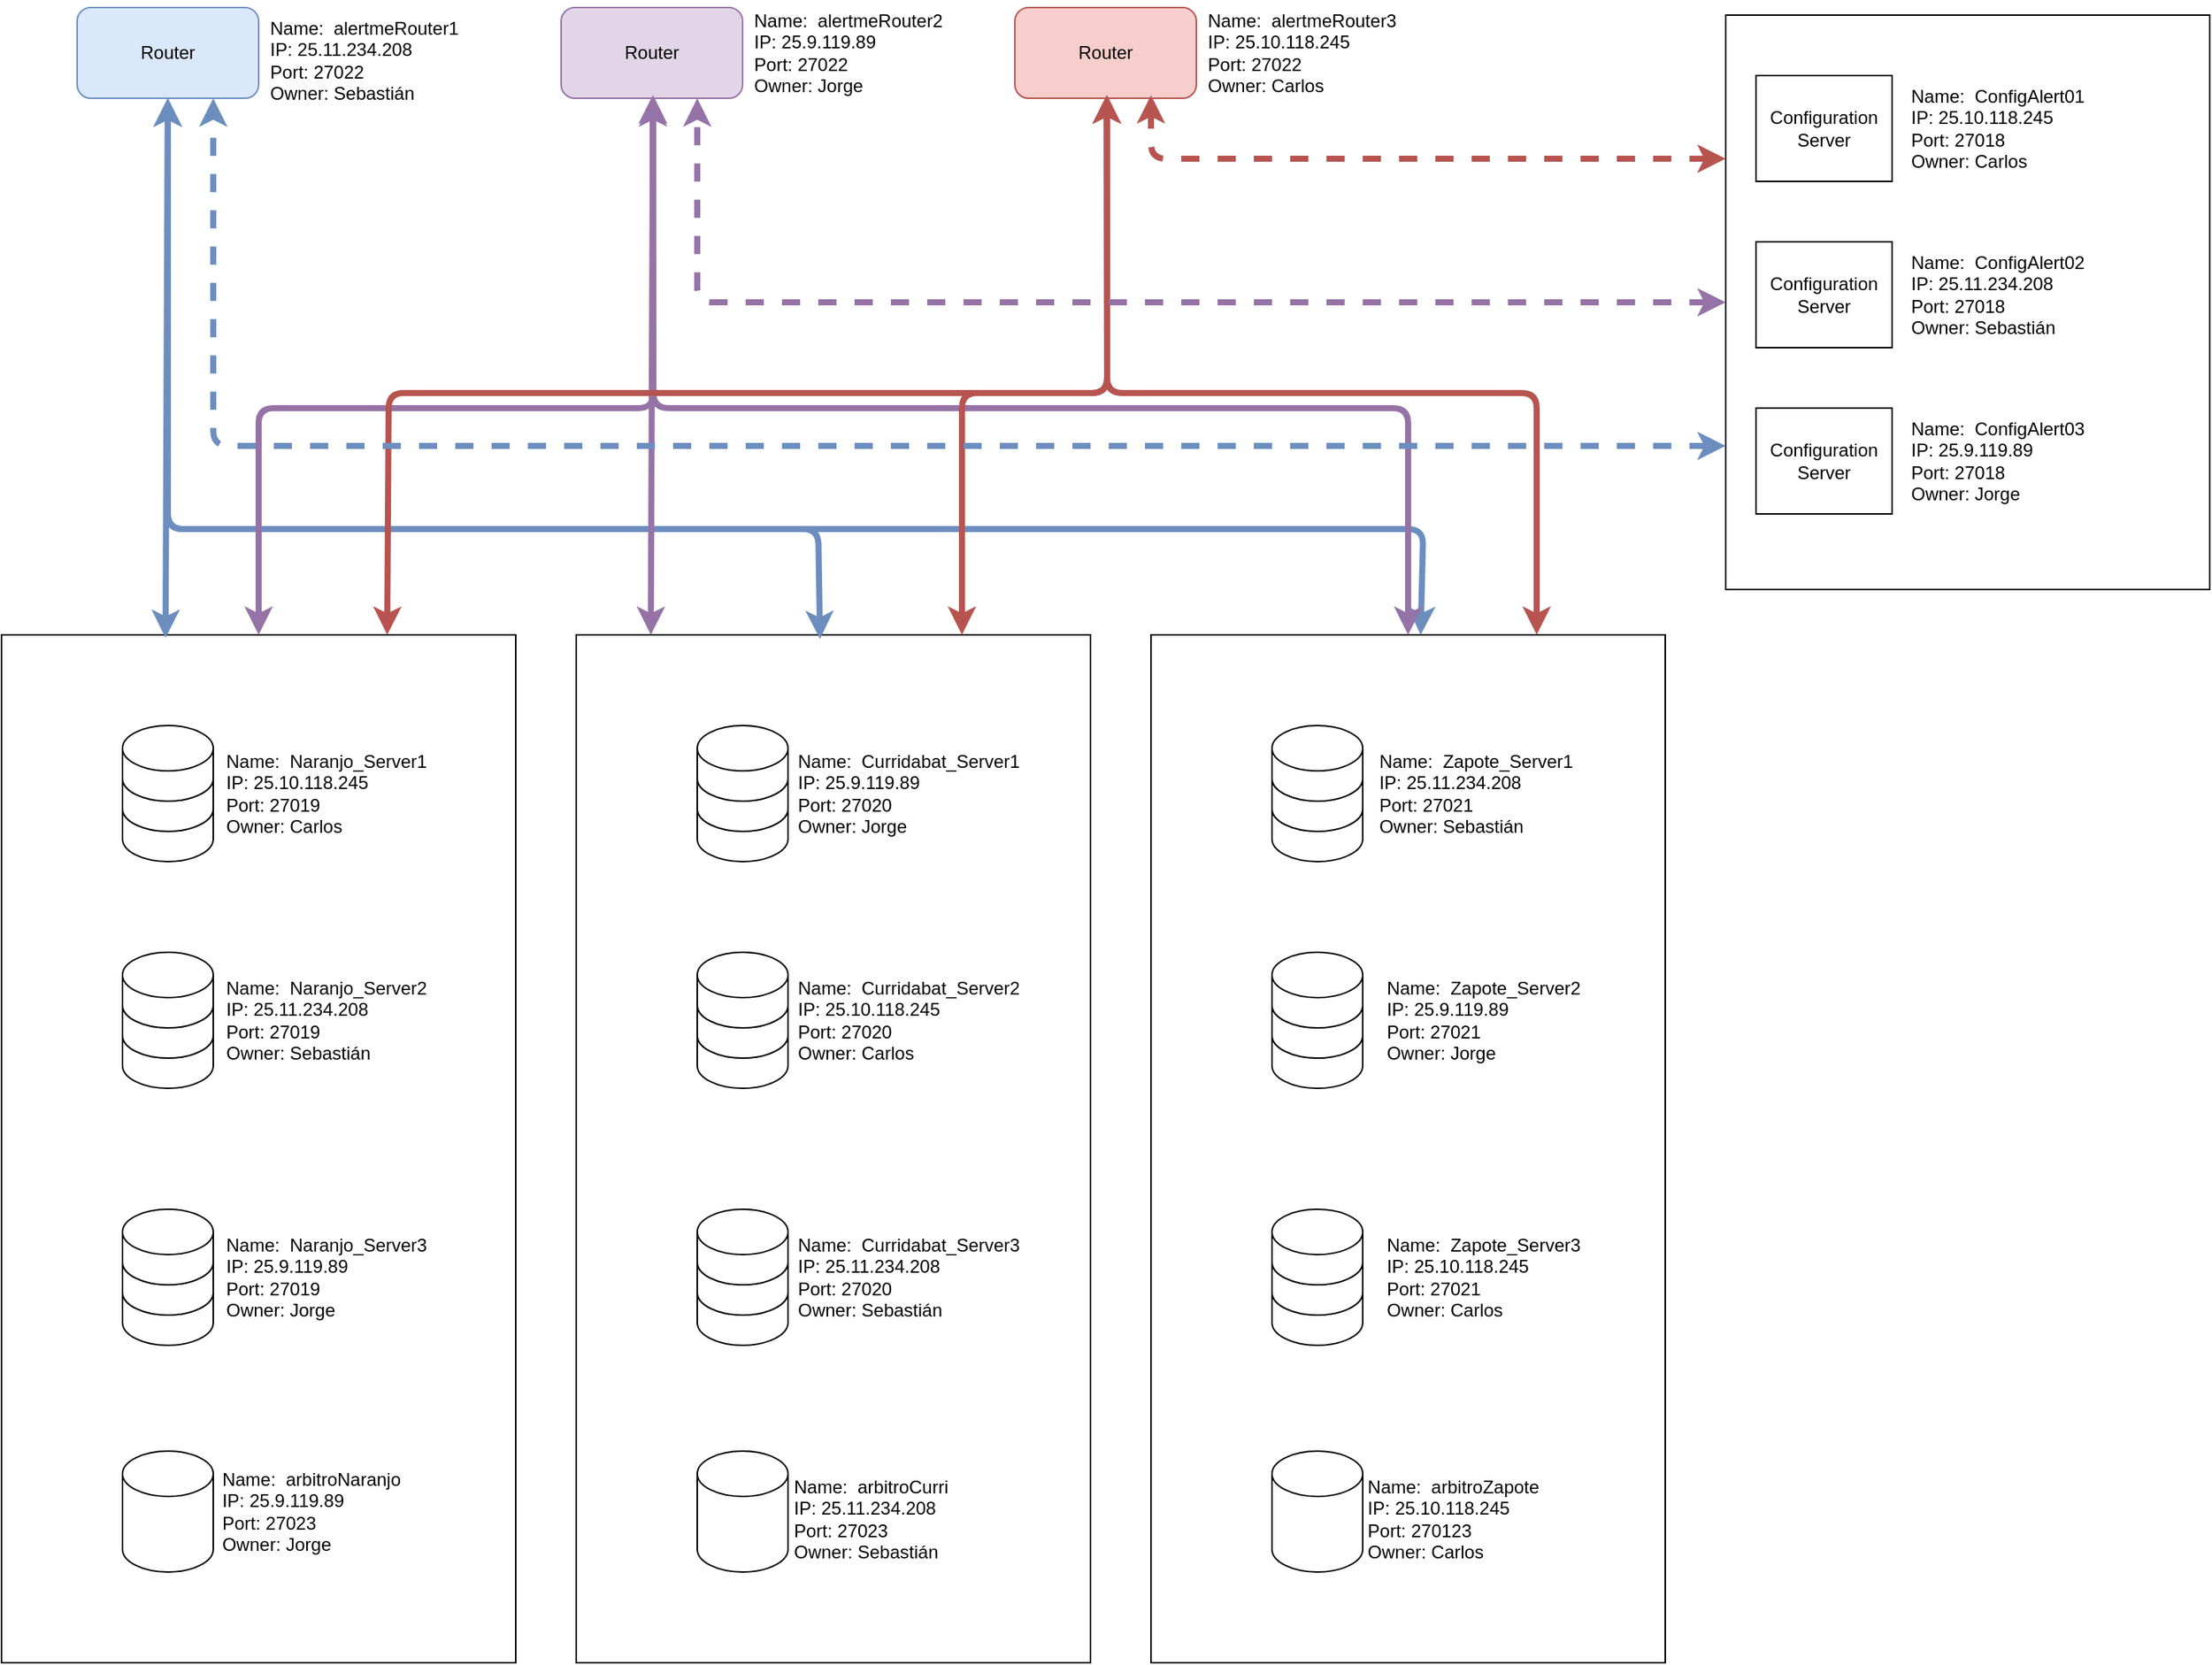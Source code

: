<mxfile version="13.7.9" type="device"><diagram name="Page-1" id="822b0af5-4adb-64df-f703-e8dfc1f81529"><mxGraphModel dx="2175" dy="2429" grid="1" gridSize="10" guides="1" tooltips="1" connect="1" arrows="1" fold="1" page="1" pageScale="1" pageWidth="1100" pageHeight="850" background="#ffffff" math="0" shadow="0"><root><mxCell id="0"/><mxCell id="1" parent="0"/><mxCell id="bZjtCD0SXWjhtTeNRRSf-86" value="" style="rounded=0;whiteSpace=wrap;html=1;fillColor=none;" parent="1" vertex="1"><mxGeometry x="840" y="-300" width="320" height="380" as="geometry"/></mxCell><mxCell id="bZjtCD0SXWjhtTeNRRSf-7" value="" style="group" parent="1" vertex="1" connectable="0"><mxGeometry x="-220" y="170" width="60" height="90" as="geometry"/></mxCell><mxCell id="bZjtCD0SXWjhtTeNRRSf-8" value="" style="shape=cylinder3;whiteSpace=wrap;html=1;boundedLbl=1;backgroundOutline=1;size=15;" parent="bZjtCD0SXWjhtTeNRRSf-7" vertex="1"><mxGeometry y="40" width="60" height="50" as="geometry"/></mxCell><mxCell id="bZjtCD0SXWjhtTeNRRSf-9" value="" style="shape=cylinder3;whiteSpace=wrap;html=1;boundedLbl=1;backgroundOutline=1;size=15;" parent="bZjtCD0SXWjhtTeNRRSf-7" vertex="1"><mxGeometry y="20" width="60" height="50" as="geometry"/></mxCell><mxCell id="bZjtCD0SXWjhtTeNRRSf-10" value="" style="shape=cylinder3;whiteSpace=wrap;html=1;boundedLbl=1;backgroundOutline=1;size=15;" parent="bZjtCD0SXWjhtTeNRRSf-7" vertex="1"><mxGeometry width="60" height="50" as="geometry"/></mxCell><mxCell id="bZjtCD0SXWjhtTeNRRSf-14" value="" style="rounded=0;whiteSpace=wrap;html=1;fillColor=none;" parent="1" vertex="1"><mxGeometry x="-300" y="110" width="340" height="680" as="geometry"/></mxCell><mxCell id="bZjtCD0SXWjhtTeNRRSf-17" value="" style="group" parent="1" vertex="1" connectable="0"><mxGeometry x="-220" y="490" width="60" height="90" as="geometry"/></mxCell><mxCell id="bZjtCD0SXWjhtTeNRRSf-18" value="" style="shape=cylinder3;whiteSpace=wrap;html=1;boundedLbl=1;backgroundOutline=1;size=15;" parent="bZjtCD0SXWjhtTeNRRSf-17" vertex="1"><mxGeometry y="40" width="60" height="50" as="geometry"/></mxCell><mxCell id="bZjtCD0SXWjhtTeNRRSf-19" value="" style="shape=cylinder3;whiteSpace=wrap;html=1;boundedLbl=1;backgroundOutline=1;size=15;" parent="bZjtCD0SXWjhtTeNRRSf-17" vertex="1"><mxGeometry y="20" width="60" height="50" as="geometry"/></mxCell><mxCell id="bZjtCD0SXWjhtTeNRRSf-20" value="" style="shape=cylinder3;whiteSpace=wrap;html=1;boundedLbl=1;backgroundOutline=1;size=15;" parent="bZjtCD0SXWjhtTeNRRSf-17" vertex="1"><mxGeometry width="60" height="50" as="geometry"/></mxCell><mxCell id="bZjtCD0SXWjhtTeNRRSf-21" value="" style="group" parent="1" vertex="1" connectable="0"><mxGeometry x="-220" y="320" width="60" height="90" as="geometry"/></mxCell><mxCell id="bZjtCD0SXWjhtTeNRRSf-22" value="" style="shape=cylinder3;whiteSpace=wrap;html=1;boundedLbl=1;backgroundOutline=1;size=15;" parent="bZjtCD0SXWjhtTeNRRSf-21" vertex="1"><mxGeometry y="40" width="60" height="50" as="geometry"/></mxCell><mxCell id="bZjtCD0SXWjhtTeNRRSf-23" value="" style="shape=cylinder3;whiteSpace=wrap;html=1;boundedLbl=1;backgroundOutline=1;size=15;" parent="bZjtCD0SXWjhtTeNRRSf-21" vertex="1"><mxGeometry y="20" width="60" height="50" as="geometry"/></mxCell><mxCell id="bZjtCD0SXWjhtTeNRRSf-24" value="" style="shape=cylinder3;whiteSpace=wrap;html=1;boundedLbl=1;backgroundOutline=1;size=15;" parent="bZjtCD0SXWjhtTeNRRSf-21" vertex="1"><mxGeometry width="60" height="50" as="geometry"/></mxCell><mxCell id="bZjtCD0SXWjhtTeNRRSf-25" value="" style="shape=cylinder3;whiteSpace=wrap;html=1;boundedLbl=1;backgroundOutline=1;size=15;fillColor=none;" parent="1" vertex="1"><mxGeometry x="-220" y="650" width="60" height="80" as="geometry"/></mxCell><mxCell id="bZjtCD0SXWjhtTeNRRSf-26" value="" style="group" parent="1" vertex="1" connectable="0"><mxGeometry x="160" y="170" width="60" height="90" as="geometry"/></mxCell><mxCell id="bZjtCD0SXWjhtTeNRRSf-27" value="" style="shape=cylinder3;whiteSpace=wrap;html=1;boundedLbl=1;backgroundOutline=1;size=15;" parent="bZjtCD0SXWjhtTeNRRSf-26" vertex="1"><mxGeometry y="40" width="60" height="50" as="geometry"/></mxCell><mxCell id="bZjtCD0SXWjhtTeNRRSf-28" value="" style="shape=cylinder3;whiteSpace=wrap;html=1;boundedLbl=1;backgroundOutline=1;size=15;" parent="bZjtCD0SXWjhtTeNRRSf-26" vertex="1"><mxGeometry y="20" width="60" height="50" as="geometry"/></mxCell><mxCell id="bZjtCD0SXWjhtTeNRRSf-29" value="" style="shape=cylinder3;whiteSpace=wrap;html=1;boundedLbl=1;backgroundOutline=1;size=15;" parent="bZjtCD0SXWjhtTeNRRSf-26" vertex="1"><mxGeometry width="60" height="50" as="geometry"/></mxCell><mxCell id="bZjtCD0SXWjhtTeNRRSf-30" value="" style="rounded=0;whiteSpace=wrap;html=1;fillColor=none;" parent="1" vertex="1"><mxGeometry x="80" y="110" width="340" height="680" as="geometry"/></mxCell><mxCell id="bZjtCD0SXWjhtTeNRRSf-31" value="" style="group" parent="1" vertex="1" connectable="0"><mxGeometry x="160" y="490" width="60" height="90" as="geometry"/></mxCell><mxCell id="bZjtCD0SXWjhtTeNRRSf-32" value="" style="shape=cylinder3;whiteSpace=wrap;html=1;boundedLbl=1;backgroundOutline=1;size=15;" parent="bZjtCD0SXWjhtTeNRRSf-31" vertex="1"><mxGeometry y="40" width="60" height="50" as="geometry"/></mxCell><mxCell id="bZjtCD0SXWjhtTeNRRSf-33" value="" style="shape=cylinder3;whiteSpace=wrap;html=1;boundedLbl=1;backgroundOutline=1;size=15;" parent="bZjtCD0SXWjhtTeNRRSf-31" vertex="1"><mxGeometry y="20" width="60" height="50" as="geometry"/></mxCell><mxCell id="bZjtCD0SXWjhtTeNRRSf-34" value="" style="shape=cylinder3;whiteSpace=wrap;html=1;boundedLbl=1;backgroundOutline=1;size=15;" parent="bZjtCD0SXWjhtTeNRRSf-31" vertex="1"><mxGeometry width="60" height="50" as="geometry"/></mxCell><mxCell id="bZjtCD0SXWjhtTeNRRSf-35" value="" style="group" parent="1" vertex="1" connectable="0"><mxGeometry x="160" y="320" width="60" height="90" as="geometry"/></mxCell><mxCell id="bZjtCD0SXWjhtTeNRRSf-36" value="" style="shape=cylinder3;whiteSpace=wrap;html=1;boundedLbl=1;backgroundOutline=1;size=15;" parent="bZjtCD0SXWjhtTeNRRSf-35" vertex="1"><mxGeometry y="40" width="60" height="50" as="geometry"/></mxCell><mxCell id="bZjtCD0SXWjhtTeNRRSf-37" value="" style="shape=cylinder3;whiteSpace=wrap;html=1;boundedLbl=1;backgroundOutline=1;size=15;" parent="bZjtCD0SXWjhtTeNRRSf-35" vertex="1"><mxGeometry y="20" width="60" height="50" as="geometry"/></mxCell><mxCell id="bZjtCD0SXWjhtTeNRRSf-38" value="" style="shape=cylinder3;whiteSpace=wrap;html=1;boundedLbl=1;backgroundOutline=1;size=15;" parent="bZjtCD0SXWjhtTeNRRSf-35" vertex="1"><mxGeometry width="60" height="50" as="geometry"/></mxCell><mxCell id="bZjtCD0SXWjhtTeNRRSf-39" value="" style="shape=cylinder3;whiteSpace=wrap;html=1;boundedLbl=1;backgroundOutline=1;size=15;fillColor=none;" parent="1" vertex="1"><mxGeometry x="160" y="650" width="60" height="80" as="geometry"/></mxCell><mxCell id="bZjtCD0SXWjhtTeNRRSf-40" value="" style="group" parent="1" vertex="1" connectable="0"><mxGeometry x="540" y="170" width="60" height="90" as="geometry"/></mxCell><mxCell id="bZjtCD0SXWjhtTeNRRSf-41" value="" style="shape=cylinder3;whiteSpace=wrap;html=1;boundedLbl=1;backgroundOutline=1;size=15;" parent="bZjtCD0SXWjhtTeNRRSf-40" vertex="1"><mxGeometry y="40" width="60" height="50" as="geometry"/></mxCell><mxCell id="bZjtCD0SXWjhtTeNRRSf-42" value="" style="shape=cylinder3;whiteSpace=wrap;html=1;boundedLbl=1;backgroundOutline=1;size=15;" parent="bZjtCD0SXWjhtTeNRRSf-40" vertex="1"><mxGeometry y="20" width="60" height="50" as="geometry"/></mxCell><mxCell id="bZjtCD0SXWjhtTeNRRSf-43" value="" style="shape=cylinder3;whiteSpace=wrap;html=1;boundedLbl=1;backgroundOutline=1;size=15;" parent="bZjtCD0SXWjhtTeNRRSf-40" vertex="1"><mxGeometry width="60" height="50" as="geometry"/></mxCell><mxCell id="bZjtCD0SXWjhtTeNRRSf-44" value="" style="rounded=0;whiteSpace=wrap;html=1;fillColor=none;" parent="1" vertex="1"><mxGeometry x="460" y="110" width="340" height="680" as="geometry"/></mxCell><mxCell id="bZjtCD0SXWjhtTeNRRSf-45" value="" style="group" parent="1" vertex="1" connectable="0"><mxGeometry x="540" y="490" width="60" height="90" as="geometry"/></mxCell><mxCell id="bZjtCD0SXWjhtTeNRRSf-46" value="" style="shape=cylinder3;whiteSpace=wrap;html=1;boundedLbl=1;backgroundOutline=1;size=15;" parent="bZjtCD0SXWjhtTeNRRSf-45" vertex="1"><mxGeometry y="40" width="60" height="50" as="geometry"/></mxCell><mxCell id="bZjtCD0SXWjhtTeNRRSf-47" value="" style="shape=cylinder3;whiteSpace=wrap;html=1;boundedLbl=1;backgroundOutline=1;size=15;" parent="bZjtCD0SXWjhtTeNRRSf-45" vertex="1"><mxGeometry y="20" width="60" height="50" as="geometry"/></mxCell><mxCell id="bZjtCD0SXWjhtTeNRRSf-48" value="" style="shape=cylinder3;whiteSpace=wrap;html=1;boundedLbl=1;backgroundOutline=1;size=15;" parent="bZjtCD0SXWjhtTeNRRSf-45" vertex="1"><mxGeometry width="60" height="50" as="geometry"/></mxCell><mxCell id="bZjtCD0SXWjhtTeNRRSf-49" value="" style="group" parent="1" vertex="1" connectable="0"><mxGeometry x="540" y="320" width="60" height="90" as="geometry"/></mxCell><mxCell id="bZjtCD0SXWjhtTeNRRSf-50" value="" style="shape=cylinder3;whiteSpace=wrap;html=1;boundedLbl=1;backgroundOutline=1;size=15;" parent="bZjtCD0SXWjhtTeNRRSf-49" vertex="1"><mxGeometry y="40" width="60" height="50" as="geometry"/></mxCell><mxCell id="bZjtCD0SXWjhtTeNRRSf-51" value="" style="shape=cylinder3;whiteSpace=wrap;html=1;boundedLbl=1;backgroundOutline=1;size=15;" parent="bZjtCD0SXWjhtTeNRRSf-49" vertex="1"><mxGeometry y="20" width="60" height="50" as="geometry"/></mxCell><mxCell id="bZjtCD0SXWjhtTeNRRSf-52" value="" style="shape=cylinder3;whiteSpace=wrap;html=1;boundedLbl=1;backgroundOutline=1;size=15;" parent="bZjtCD0SXWjhtTeNRRSf-49" vertex="1"><mxGeometry width="60" height="50" as="geometry"/></mxCell><mxCell id="bZjtCD0SXWjhtTeNRRSf-53" value="" style="shape=cylinder3;whiteSpace=wrap;html=1;boundedLbl=1;backgroundOutline=1;size=15;fillColor=none;" parent="1" vertex="1"><mxGeometry x="540" y="650" width="60" height="80" as="geometry"/></mxCell><mxCell id="bZjtCD0SXWjhtTeNRRSf-74" value="Router" style="rounded=1;whiteSpace=wrap;html=1;fillColor=#dae8fc;strokeColor=#6c8ebf;" parent="1" vertex="1"><mxGeometry x="-250" y="-305" width="120" height="60" as="geometry"/></mxCell><mxCell id="bZjtCD0SXWjhtTeNRRSf-75" value="&lt;div style=&quot;text-align: left&quot;&gt;&lt;span&gt;Name:&amp;nbsp; alertmeRouter1&lt;/span&gt;&lt;/div&gt;&lt;div style=&quot;text-align: left&quot;&gt;&lt;span&gt;IP:&amp;nbsp;&lt;/span&gt;&lt;span&gt;25.11.234.208&lt;/span&gt;&lt;/div&gt;&lt;div style=&quot;text-align: left&quot;&gt;&lt;span&gt;Port: 27022&lt;/span&gt;&lt;/div&gt;&lt;div style=&quot;text-align: left&quot;&gt;Owner: Sebastián&lt;/div&gt;" style="text;html=1;strokeColor=none;fillColor=none;align=center;verticalAlign=middle;whiteSpace=wrap;rounded=0;" parent="1" vertex="1"><mxGeometry x="-130" y="-305" width="140" height="70" as="geometry"/></mxCell><mxCell id="bZjtCD0SXWjhtTeNRRSf-80" value="Router" style="rounded=1;whiteSpace=wrap;html=1;fillColor=#e1d5e7;strokeColor=#9673a6;" parent="1" vertex="1"><mxGeometry x="70" y="-305" width="120" height="60" as="geometry"/></mxCell><mxCell id="bZjtCD0SXWjhtTeNRRSf-82" value="Router" style="rounded=1;whiteSpace=wrap;html=1;fillColor=#f8cecc;strokeColor=#b85450;" parent="1" vertex="1"><mxGeometry x="370" y="-305" width="120" height="60" as="geometry"/></mxCell><mxCell id="bZjtCD0SXWjhtTeNRRSf-84" value="Configuration Server" style="rounded=0;whiteSpace=wrap;html=1;" parent="1" vertex="1"><mxGeometry x="860" y="-260" width="90" height="70" as="geometry"/></mxCell><mxCell id="bZjtCD0SXWjhtTeNRRSf-87" value="Configuration Server" style="rounded=0;whiteSpace=wrap;html=1;" parent="1" vertex="1"><mxGeometry x="860" y="-150" width="90" height="70" as="geometry"/></mxCell><mxCell id="bZjtCD0SXWjhtTeNRRSf-88" value="Configuration Server" style="rounded=0;whiteSpace=wrap;html=1;" parent="1" vertex="1"><mxGeometry x="860" y="-40" width="90" height="70" as="geometry"/></mxCell><mxCell id="bZjtCD0SXWjhtTeNRRSf-92" value="&lt;div style=&quot;text-align: left&quot;&gt;&lt;span&gt;Name:&amp;nbsp; alertmeRouter2&lt;/span&gt;&lt;/div&gt;&lt;div style=&quot;text-align: left&quot;&gt;&lt;span&gt;IP:&amp;nbsp;&lt;/span&gt;&lt;span&gt;25.9.119.89&lt;/span&gt;&lt;/div&gt;&lt;div style=&quot;text-align: left&quot;&gt;&lt;span&gt;Port: 27022&lt;/span&gt;&lt;/div&gt;&lt;div style=&quot;text-align: left&quot;&gt;Owner: Jorge&lt;/div&gt;" style="text;html=1;strokeColor=none;fillColor=none;align=center;verticalAlign=middle;whiteSpace=wrap;rounded=0;" parent="1" vertex="1"><mxGeometry x="190" y="-310" width="140" height="70" as="geometry"/></mxCell><mxCell id="bZjtCD0SXWjhtTeNRRSf-93" value="&lt;div style=&quot;text-align: left&quot;&gt;&lt;span&gt;Name:&amp;nbsp; alertmeRouter3&lt;/span&gt;&lt;/div&gt;&lt;div style=&quot;text-align: left&quot;&gt;&lt;span&gt;IP:&amp;nbsp;&lt;/span&gt;&lt;span&gt;25.10.118.245&lt;/span&gt;&lt;/div&gt;&lt;div style=&quot;text-align: left&quot;&gt;&lt;span&gt;Port: 27022&lt;/span&gt;&lt;/div&gt;&lt;div style=&quot;text-align: left&quot;&gt;Owner: Carlos&lt;/div&gt;" style="text;html=1;strokeColor=none;fillColor=none;align=center;verticalAlign=middle;whiteSpace=wrap;rounded=0;" parent="1" vertex="1"><mxGeometry x="490" y="-310" width="140" height="70" as="geometry"/></mxCell><mxCell id="bZjtCD0SXWjhtTeNRRSf-94" value="&lt;div style=&quot;text-align: left&quot;&gt;&lt;span&gt;Name:&amp;nbsp; ConfigAlert02&lt;/span&gt;&lt;/div&gt;&lt;div style=&quot;text-align: left&quot;&gt;&lt;span&gt;IP:&amp;nbsp;&lt;/span&gt;&lt;span&gt;25.11.234.208&lt;/span&gt;&lt;/div&gt;&lt;div style=&quot;text-align: left&quot;&gt;&lt;span&gt;Port: 27018&lt;/span&gt;&lt;/div&gt;&lt;div style=&quot;text-align: left&quot;&gt;Owner: Sebastián&lt;/div&gt;" style="text;html=1;strokeColor=none;fillColor=none;align=center;verticalAlign=middle;whiteSpace=wrap;rounded=0;" parent="1" vertex="1"><mxGeometry x="950" y="-150" width="140" height="70" as="geometry"/></mxCell><mxCell id="bZjtCD0SXWjhtTeNRRSf-95" value="&lt;div style=&quot;text-align: left&quot;&gt;&lt;span&gt;Name:&amp;nbsp; ConfigAlert03&lt;/span&gt;&lt;/div&gt;&lt;div style=&quot;text-align: left&quot;&gt;&lt;span&gt;IP:&amp;nbsp;&lt;/span&gt;&lt;span&gt;25.9.119.89&lt;/span&gt;&lt;/div&gt;&lt;div style=&quot;text-align: left&quot;&gt;&lt;span&gt;Port: 27018&lt;/span&gt;&lt;/div&gt;&lt;div style=&quot;text-align: left&quot;&gt;Owner: Jorge&lt;/div&gt;" style="text;html=1;strokeColor=none;fillColor=none;align=center;verticalAlign=middle;whiteSpace=wrap;rounded=0;" parent="1" vertex="1"><mxGeometry x="950" y="-40" width="140" height="70" as="geometry"/></mxCell><mxCell id="bZjtCD0SXWjhtTeNRRSf-96" value="&lt;div style=&quot;text-align: left&quot;&gt;&lt;span&gt;Name:&amp;nbsp; ConfigAlert01&lt;/span&gt;&lt;/div&gt;&lt;div style=&quot;text-align: left&quot;&gt;&lt;span&gt;IP:&amp;nbsp;&lt;/span&gt;&lt;span&gt;25.10.118.245&lt;/span&gt;&lt;/div&gt;&lt;div style=&quot;text-align: left&quot;&gt;&lt;span&gt;Port: 27018&lt;/span&gt;&lt;/div&gt;&lt;div style=&quot;text-align: left&quot;&gt;Owner: Carlos&lt;/div&gt;" style="text;html=1;strokeColor=none;fillColor=none;align=center;verticalAlign=middle;whiteSpace=wrap;rounded=0;" parent="1" vertex="1"><mxGeometry x="950" y="-260" width="140" height="70" as="geometry"/></mxCell><mxCell id="bZjtCD0SXWjhtTeNRRSf-98" value="&lt;div style=&quot;text-align: left&quot;&gt;&lt;span&gt;Name:&amp;nbsp; Naranjo_Server1&lt;/span&gt;&lt;/div&gt;&lt;div style=&quot;text-align: left&quot;&gt;&lt;span&gt;IP:&amp;nbsp;&lt;/span&gt;&lt;span&gt;25.10.118.245&lt;/span&gt;&lt;/div&gt;&lt;div style=&quot;text-align: left&quot;&gt;&lt;span&gt;Port: 27019&lt;/span&gt;&lt;/div&gt;&lt;div style=&quot;text-align: left&quot;&gt;Owner: Carlos&lt;/div&gt;" style="text;html=1;strokeColor=none;fillColor=none;align=center;verticalAlign=middle;whiteSpace=wrap;rounded=0;" parent="1" vertex="1"><mxGeometry x="-160" y="180" width="150" height="70" as="geometry"/></mxCell><mxCell id="bZjtCD0SXWjhtTeNRRSf-99" value="&lt;div style=&quot;text-align: left&quot;&gt;&lt;span&gt;Name:&amp;nbsp; Naranjo_Server2&lt;/span&gt;&lt;/div&gt;&lt;div style=&quot;text-align: left&quot;&gt;&lt;span&gt;IP:&amp;nbsp;&lt;/span&gt;&lt;span&gt;25.11.234.208&lt;/span&gt;&lt;/div&gt;&lt;div style=&quot;text-align: left&quot;&gt;&lt;span&gt;Port: 27019&lt;/span&gt;&lt;/div&gt;&lt;div style=&quot;text-align: left&quot;&gt;Owner: Sebastián&lt;/div&gt;" style="text;html=1;strokeColor=none;fillColor=none;align=center;verticalAlign=middle;whiteSpace=wrap;rounded=0;" parent="1" vertex="1"><mxGeometry x="-160" y="330" width="150" height="70" as="geometry"/></mxCell><mxCell id="bZjtCD0SXWjhtTeNRRSf-100" value="&lt;div style=&quot;text-align: left&quot;&gt;&lt;span&gt;Name:&amp;nbsp; Naranjo_Server3&lt;/span&gt;&lt;/div&gt;&lt;div style=&quot;text-align: left&quot;&gt;&lt;span&gt;IP:&amp;nbsp;&lt;/span&gt;&lt;span&gt;25.9.119.89&lt;/span&gt;&lt;/div&gt;&lt;div style=&quot;text-align: left&quot;&gt;&lt;span&gt;Port: 27019&lt;/span&gt;&lt;/div&gt;&lt;div style=&quot;text-align: left&quot;&gt;Owner: Jorge&lt;/div&gt;" style="text;html=1;strokeColor=none;fillColor=none;align=center;verticalAlign=middle;whiteSpace=wrap;rounded=0;" parent="1" vertex="1"><mxGeometry x="-160" y="500" width="150" height="70" as="geometry"/></mxCell><mxCell id="bZjtCD0SXWjhtTeNRRSf-101" value="&lt;div style=&quot;text-align: left&quot;&gt;&lt;span&gt;Name:&amp;nbsp; Curridabat_Server2&lt;/span&gt;&lt;/div&gt;&lt;div style=&quot;text-align: left&quot;&gt;&lt;span&gt;IP:&amp;nbsp;&lt;/span&gt;&lt;span&gt;25.10.118.245&lt;/span&gt;&lt;/div&gt;&lt;div style=&quot;text-align: left&quot;&gt;&lt;span&gt;Port: 27020&lt;/span&gt;&lt;/div&gt;&lt;div style=&quot;text-align: left&quot;&gt;Owner: Carlos&lt;/div&gt;" style="text;html=1;strokeColor=none;fillColor=none;align=center;verticalAlign=middle;whiteSpace=wrap;rounded=0;" parent="1" vertex="1"><mxGeometry x="220" y="330" width="160" height="70" as="geometry"/></mxCell><mxCell id="bZjtCD0SXWjhtTeNRRSf-102" value="&lt;div style=&quot;text-align: left&quot;&gt;&lt;span&gt;Name:&amp;nbsp; Curridabat_Server1&lt;/span&gt;&lt;/div&gt;&lt;div style=&quot;text-align: left&quot;&gt;&lt;span&gt;IP:&amp;nbsp;&lt;/span&gt;&lt;span&gt;25.9.119.89&lt;/span&gt;&lt;/div&gt;&lt;div style=&quot;text-align: left&quot;&gt;&lt;span&gt;Port: 27020&lt;/span&gt;&lt;/div&gt;&lt;div style=&quot;text-align: left&quot;&gt;Owner: Jorge&lt;/div&gt;" style="text;html=1;strokeColor=none;fillColor=none;align=center;verticalAlign=middle;whiteSpace=wrap;rounded=0;" parent="1" vertex="1"><mxGeometry x="220" y="180" width="160" height="70" as="geometry"/></mxCell><mxCell id="bZjtCD0SXWjhtTeNRRSf-103" value="&lt;div style=&quot;text-align: left&quot;&gt;&lt;span&gt;Name:&amp;nbsp; Curridabat_Server3&lt;/span&gt;&lt;/div&gt;&lt;div style=&quot;text-align: left&quot;&gt;&lt;span&gt;IP:&amp;nbsp;&lt;/span&gt;&lt;span&gt;25.11.234.208&lt;/span&gt;&lt;/div&gt;&lt;div style=&quot;text-align: left&quot;&gt;&lt;span&gt;Port: 27020&lt;/span&gt;&lt;/div&gt;&lt;div style=&quot;text-align: left&quot;&gt;Owner: Sebastián&lt;/div&gt;" style="text;html=1;strokeColor=none;fillColor=none;align=center;verticalAlign=middle;whiteSpace=wrap;rounded=0;" parent="1" vertex="1"><mxGeometry x="220" y="500" width="160" height="70" as="geometry"/></mxCell><mxCell id="bZjtCD0SXWjhtTeNRRSf-104" value="&lt;div style=&quot;text-align: left&quot;&gt;&lt;span&gt;Name:&amp;nbsp; Zapote_Server1&lt;/span&gt;&lt;/div&gt;&lt;div style=&quot;text-align: left&quot;&gt;&lt;span&gt;IP:&amp;nbsp;&lt;/span&gt;&lt;span&gt;25.11.234.208&lt;/span&gt;&lt;/div&gt;&lt;div style=&quot;text-align: left&quot;&gt;&lt;span&gt;Port: 27021&lt;/span&gt;&lt;/div&gt;&lt;div style=&quot;text-align: left&quot;&gt;Owner: Sebastián&lt;/div&gt;" style="text;html=1;strokeColor=none;fillColor=none;align=center;verticalAlign=middle;whiteSpace=wrap;rounded=0;" parent="1" vertex="1"><mxGeometry x="600" y="180" width="150" height="70" as="geometry"/></mxCell><mxCell id="bZjtCD0SXWjhtTeNRRSf-105" value="&lt;div style=&quot;text-align: left&quot;&gt;&lt;span&gt;Name:&amp;nbsp; Zapote_Server2&lt;/span&gt;&lt;/div&gt;&lt;div style=&quot;text-align: left&quot;&gt;&lt;span&gt;IP:&amp;nbsp;&lt;/span&gt;&lt;span&gt;25.9.119.89&lt;/span&gt;&lt;/div&gt;&lt;div style=&quot;text-align: left&quot;&gt;&lt;span&gt;Port: 27021&lt;/span&gt;&lt;/div&gt;&lt;div style=&quot;text-align: left&quot;&gt;Owner: Jorge&lt;/div&gt;" style="text;html=1;strokeColor=none;fillColor=none;align=center;verticalAlign=middle;whiteSpace=wrap;rounded=0;" parent="1" vertex="1"><mxGeometry x="600" y="330" width="160" height="70" as="geometry"/></mxCell><mxCell id="bZjtCD0SXWjhtTeNRRSf-106" value="&lt;div style=&quot;text-align: left&quot;&gt;&lt;span&gt;Name:&amp;nbsp; Zapote_Server3&lt;/span&gt;&lt;/div&gt;&lt;div style=&quot;text-align: left&quot;&gt;&lt;span&gt;IP:&amp;nbsp;&lt;/span&gt;&lt;span&gt;25.10.118.245&lt;/span&gt;&lt;/div&gt;&lt;div style=&quot;text-align: left&quot;&gt;&lt;span&gt;Port: 27021&lt;/span&gt;&lt;/div&gt;&lt;div style=&quot;text-align: left&quot;&gt;Owner: Carlos&lt;/div&gt;" style="text;html=1;strokeColor=none;fillColor=none;align=center;verticalAlign=middle;whiteSpace=wrap;rounded=0;" parent="1" vertex="1"><mxGeometry x="600" y="500" width="160" height="70" as="geometry"/></mxCell><mxCell id="bZjtCD0SXWjhtTeNRRSf-107" value="&lt;div style=&quot;text-align: left&quot;&gt;&lt;span&gt;Name:&amp;nbsp; arbitroNaranjo&lt;/span&gt;&lt;/div&gt;&lt;div style=&quot;text-align: left&quot;&gt;&lt;span&gt;IP:&amp;nbsp;&lt;/span&gt;&lt;span&gt;25.9.119.89&lt;/span&gt;&lt;/div&gt;&lt;div style=&quot;text-align: left&quot;&gt;&lt;span&gt;Port: 27023&lt;/span&gt;&lt;/div&gt;&lt;div style=&quot;text-align: left&quot;&gt;Owner: Jorge&lt;/div&gt;" style="text;html=1;strokeColor=none;fillColor=none;align=center;verticalAlign=middle;whiteSpace=wrap;rounded=0;" parent="1" vertex="1"><mxGeometry x="-160" y="655" width="130" height="70" as="geometry"/></mxCell><mxCell id="bZjtCD0SXWjhtTeNRRSf-108" value="&lt;div style=&quot;text-align: left&quot;&gt;&lt;span&gt;Name:&amp;nbsp; arbitroZapote&lt;/span&gt;&lt;/div&gt;&lt;div style=&quot;text-align: left&quot;&gt;&lt;span&gt;IP:&amp;nbsp;&lt;/span&gt;&lt;span&gt;25.10.118.245&lt;/span&gt;&lt;/div&gt;&lt;div style=&quot;text-align: left&quot;&gt;&lt;span&gt;Port: 270123&lt;/span&gt;&lt;/div&gt;&lt;div style=&quot;text-align: left&quot;&gt;Owner: Carlos&lt;/div&gt;" style="text;html=1;strokeColor=none;fillColor=none;align=center;verticalAlign=middle;whiteSpace=wrap;rounded=0;" parent="1" vertex="1"><mxGeometry x="600" y="660" width="120" height="70" as="geometry"/></mxCell><mxCell id="bZjtCD0SXWjhtTeNRRSf-109" value="&lt;div style=&quot;text-align: left&quot;&gt;&lt;span&gt;Name:&amp;nbsp; arbitroCurri&lt;/span&gt;&lt;/div&gt;&lt;div style=&quot;text-align: left&quot;&gt;&lt;span&gt;IP:&amp;nbsp;&lt;/span&gt;&lt;span&gt;25.11.234.208&lt;/span&gt;&lt;/div&gt;&lt;div style=&quot;text-align: left&quot;&gt;&lt;span&gt;Port: 27023&lt;/span&gt;&lt;/div&gt;&lt;div style=&quot;text-align: left&quot;&gt;Owner: Sebastián&lt;/div&gt;" style="text;html=1;strokeColor=none;fillColor=none;align=center;verticalAlign=middle;whiteSpace=wrap;rounded=0;" parent="1" vertex="1"><mxGeometry x="220" y="660" width="110" height="70" as="geometry"/></mxCell><mxCell id="vii-OzRWBfgygXfuXIfO-1" value="" style="endArrow=classic;startArrow=classic;html=1;strokeWidth=4;targetPerimeterSpacing=0;exitX=0.319;exitY=0.003;exitDx=0;exitDy=0;exitPerimeter=0;fillColor=#dae8fc;strokeColor=#6c8ebf;" edge="1" parent="1" source="bZjtCD0SXWjhtTeNRRSf-14" target="bZjtCD0SXWjhtTeNRRSf-74"><mxGeometry width="50" height="50" relative="1" as="geometry"><mxPoint x="-140" y="-30" as="sourcePoint"/><mxPoint x="-140" y="-120" as="targetPoint"/></mxGeometry></mxCell><mxCell id="vii-OzRWBfgygXfuXIfO-2" value="" style="endArrow=classic;startArrow=classic;html=1;strokeWidth=4;targetPerimeterSpacing=0;exitX=0.474;exitY=0.004;exitDx=0;exitDy=0;exitPerimeter=0;fillColor=#dae8fc;strokeColor=#6c8ebf;" edge="1" parent="1" source="bZjtCD0SXWjhtTeNRRSf-30" target="bZjtCD0SXWjhtTeNRRSf-74"><mxGeometry width="50" height="50" relative="1" as="geometry"><mxPoint x="-30.0" y="170.0" as="sourcePoint"/><mxPoint x="-28.264" y="-191.12" as="targetPoint"/><Array as="points"><mxPoint x="240" y="40"/><mxPoint x="-190" y="40"/></Array></mxGeometry></mxCell><mxCell id="vii-OzRWBfgygXfuXIfO-3" value="" style="endArrow=classic;startArrow=classic;html=1;strokeWidth=4;targetPerimeterSpacing=0;entryX=0.5;entryY=1;entryDx=0;entryDy=0;fillColor=#dae8fc;strokeColor=#6c8ebf;" edge="1" parent="1" source="bZjtCD0SXWjhtTeNRRSf-44" target="bZjtCD0SXWjhtTeNRRSf-74"><mxGeometry width="50" height="50" relative="1" as="geometry"><mxPoint x="670" y="80" as="sourcePoint"/><mxPoint x="-190" y="-240" as="targetPoint"/><Array as="points"><mxPoint x="640" y="40"/><mxPoint x="-190" y="40"/></Array></mxGeometry></mxCell><mxCell id="vii-OzRWBfgygXfuXIfO-4" value="" style="endArrow=classic;startArrow=classic;html=1;strokeWidth=4;targetPerimeterSpacing=0;exitX=0.319;exitY=0.003;exitDx=0;exitDy=0;exitPerimeter=0;fillColor=#e1d5e7;strokeColor=#9673a6;" edge="1" parent="1"><mxGeometry width="50" height="50" relative="1" as="geometry"><mxPoint x="129.29" y="110.0" as="sourcePoint"/><mxPoint x="130.711" y="-247.04" as="targetPoint"/></mxGeometry></mxCell><mxCell id="vii-OzRWBfgygXfuXIfO-5" value="" style="endArrow=classic;startArrow=classic;html=1;strokeWidth=4;targetPerimeterSpacing=0;fillColor=#e1d5e7;strokeColor=#9673a6;" edge="1" parent="1" source="bZjtCD0SXWjhtTeNRRSf-14"><mxGeometry width="50" height="50" relative="1" as="geometry"><mxPoint x="129.29" y="112.04" as="sourcePoint"/><mxPoint x="130.711" y="-245.0" as="targetPoint"/><Array as="points"><mxPoint x="-130" y="-40"/><mxPoint x="131" y="-40"/></Array></mxGeometry></mxCell><mxCell id="vii-OzRWBfgygXfuXIfO-6" value="" style="endArrow=classic;startArrow=classic;html=1;strokeWidth=4;targetPerimeterSpacing=0;fillColor=#e1d5e7;strokeColor=#9673a6;" edge="1" parent="1" source="bZjtCD0SXWjhtTeNRRSf-44"><mxGeometry width="50" height="50" relative="1" as="geometry"><mxPoint x="129.29" y="110" as="sourcePoint"/><mxPoint x="130.711" y="-247.04" as="targetPoint"/><Array as="points"><mxPoint x="630" y="-40"/><mxPoint x="131" y="-40"/></Array></mxGeometry></mxCell><mxCell id="vii-OzRWBfgygXfuXIfO-7" value="" style="endArrow=classic;startArrow=classic;html=1;strokeWidth=4;targetPerimeterSpacing=0;exitX=0.75;exitY=0;exitDx=0;exitDy=0;fillColor=#f8cecc;strokeColor=#b85450;" edge="1" parent="1" source="bZjtCD0SXWjhtTeNRRSf-44"><mxGeometry width="50" height="50" relative="1" as="geometry"><mxPoint x="429.29" y="110" as="sourcePoint"/><mxPoint x="430.711" y="-247.04" as="targetPoint"/><Array as="points"><mxPoint x="715" y="-50"/><mxPoint x="431" y="-50"/></Array></mxGeometry></mxCell><mxCell id="vii-OzRWBfgygXfuXIfO-8" value="" style="endArrow=classic;startArrow=classic;html=1;strokeWidth=4;targetPerimeterSpacing=0;exitX=0.75;exitY=0;exitDx=0;exitDy=0;fillColor=#f8cecc;strokeColor=#b85450;" edge="1" parent="1" source="bZjtCD0SXWjhtTeNRRSf-30"><mxGeometry width="50" height="50" relative="1" as="geometry"><mxPoint x="429.29" y="110" as="sourcePoint"/><mxPoint x="430.711" y="-247.04" as="targetPoint"/><Array as="points"><mxPoint x="335" y="-50"/><mxPoint x="431" y="-50"/></Array></mxGeometry></mxCell><mxCell id="vii-OzRWBfgygXfuXIfO-9" value="" style="endArrow=classic;startArrow=classic;html=1;strokeWidth=4;targetPerimeterSpacing=0;exitX=0.75;exitY=0;exitDx=0;exitDy=0;fillColor=#f8cecc;strokeColor=#b85450;" edge="1" parent="1" source="bZjtCD0SXWjhtTeNRRSf-14"><mxGeometry width="50" height="50" relative="1" as="geometry"><mxPoint x="-44" y="103" as="sourcePoint"/><mxPoint x="431" y="-247" as="targetPoint"/><Array as="points"><mxPoint x="-44" y="-50"/><mxPoint x="431" y="-50"/></Array></mxGeometry></mxCell><mxCell id="vii-OzRWBfgygXfuXIfO-10" value="" style="endArrow=classic;startArrow=classic;html=1;strokeWidth=4;targetPerimeterSpacing=0;exitX=0;exitY=0.25;exitDx=0;exitDy=0;fillColor=#f8cecc;strokeColor=#b85450;dashed=1;" edge="1" parent="1" source="bZjtCD0SXWjhtTeNRRSf-86"><mxGeometry width="50" height="50" relative="1" as="geometry"><mxPoint x="744.29" y="110" as="sourcePoint"/><mxPoint x="460.001" y="-247.04" as="targetPoint"/><Array as="points"><mxPoint x="730" y="-205"/><mxPoint x="460" y="-205"/></Array></mxGeometry></mxCell><mxCell id="vii-OzRWBfgygXfuXIfO-11" value="" style="endArrow=classic;startArrow=classic;html=1;strokeWidth=4;targetPerimeterSpacing=0;exitX=0;exitY=0.5;exitDx=0;exitDy=0;fillColor=#e1d5e7;strokeColor=#9673a6;entryX=0.75;entryY=1;entryDx=0;entryDy=0;dashed=1;" edge="1" parent="1" source="bZjtCD0SXWjhtTeNRRSf-86" target="bZjtCD0SXWjhtTeNRRSf-80"><mxGeometry width="50" height="50" relative="1" as="geometry"><mxPoint x="830" y="-127.96" as="sourcePoint"/><mxPoint x="450.001" y="-170.0" as="targetPoint"/><Array as="points"><mxPoint x="160" y="-110"/></Array></mxGeometry></mxCell><mxCell id="vii-OzRWBfgygXfuXIfO-12" value="" style="endArrow=classic;startArrow=classic;html=1;strokeWidth=4;targetPerimeterSpacing=0;exitX=0;exitY=0.75;exitDx=0;exitDy=0;fillColor=#dae8fc;strokeColor=#6c8ebf;entryX=0.75;entryY=1;entryDx=0;entryDy=0;dashed=1;" edge="1" parent="1" source="bZjtCD0SXWjhtTeNRRSf-86" target="bZjtCD0SXWjhtTeNRRSf-74"><mxGeometry width="50" height="50" relative="1" as="geometry"><mxPoint x="850" y="-100" as="sourcePoint"/><mxPoint x="170" y="-235" as="targetPoint"/><Array as="points"><mxPoint x="-160" y="-15"/></Array></mxGeometry></mxCell></root></mxGraphModel></diagram></mxfile>